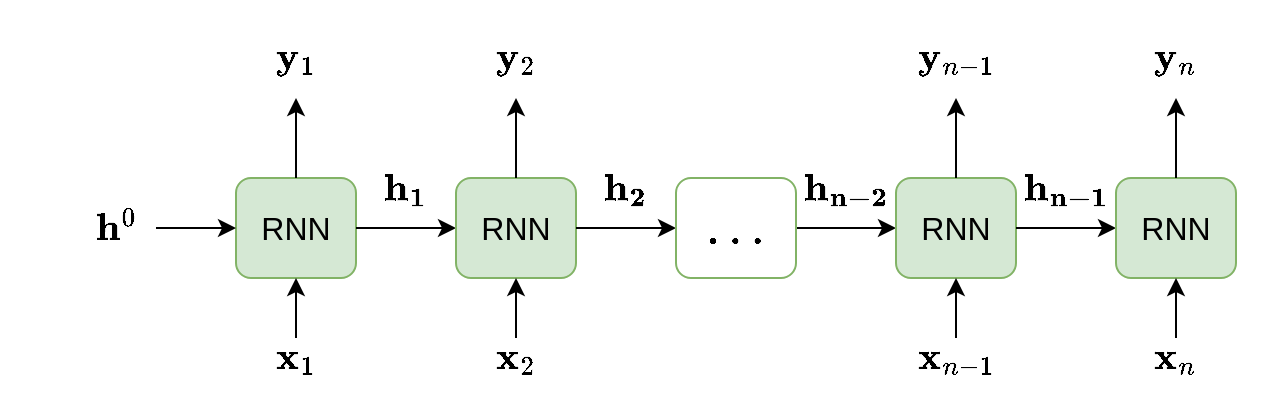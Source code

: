 <mxfile version="13.0.0" type="device"><diagram id="m27D4IOK1yT9-Lf7kLcE" name="Page-1"><mxGraphModel dx="1888" dy="549" grid="1" gridSize="10" guides="1" tooltips="1" connect="1" arrows="1" fold="1" page="1" pageScale="1" pageWidth="850" pageHeight="1100" math="1" shadow="0"><root><mxCell id="0"/><mxCell id="1" parent="0"/><mxCell id="8pJi3WkguMr9OsLLgRA7-2" value="RNN" style="rounded=1;whiteSpace=wrap;html=1;fontSize=16;fillColor=#d5e8d4;strokeColor=#82b366;" parent="1" vertex="1"><mxGeometry x="90" y="200" width="60" height="50" as="geometry"/></mxCell><mxCell id="8pJi3WkguMr9OsLLgRA7-4" value="&lt;span style=&quot;font-weight: 400&quot;&gt;\(\mathbf{x}_1\)&lt;/span&gt;" style="text;html=1;strokeColor=none;fillColor=none;align=center;verticalAlign=middle;whiteSpace=wrap;rounded=0;fontSize=16;fontColor=#000000;fontStyle=1" parent="1" vertex="1"><mxGeometry x="100" y="280" width="40" height="20" as="geometry"/></mxCell><mxCell id="8pJi3WkguMr9OsLLgRA7-6" value="" style="endArrow=classic;html=1;fontSize=16;fontColor=#000000;exitX=0.5;exitY=0;exitDx=0;exitDy=0;entryX=0.5;entryY=1;entryDx=0;entryDy=0;" parent="1" target="8pJi3WkguMr9OsLLgRA7-2" edge="1"><mxGeometry width="50" height="50" relative="1" as="geometry"><mxPoint x="120" y="280" as="sourcePoint"/><mxPoint x="250" y="270" as="targetPoint"/></mxGeometry></mxCell><mxCell id="8pJi3WkguMr9OsLLgRA7-7" value="\(\mathbf{h}^{0}\)" style="text;html=1;strokeColor=none;fillColor=none;align=center;verticalAlign=middle;whiteSpace=wrap;rounded=0;fontSize=16;fontColor=#000000;" parent="1" vertex="1"><mxGeometry x="10" y="215" width="40" height="20" as="geometry"/></mxCell><mxCell id="8pJi3WkguMr9OsLLgRA7-9" value="" style="endArrow=classic;html=1;fontSize=16;fontColor=#000000;exitX=1;exitY=0.5;exitDx=0;exitDy=0;entryX=0;entryY=0.5;entryDx=0;entryDy=0;" parent="1" source="8pJi3WkguMr9OsLLgRA7-7" target="8pJi3WkguMr9OsLLgRA7-2" edge="1"><mxGeometry width="50" height="50" relative="1" as="geometry"><mxPoint x="380" y="310" as="sourcePoint"/><mxPoint x="430" y="260" as="targetPoint"/></mxGeometry></mxCell><mxCell id="8pJi3WkguMr9OsLLgRA7-10" value="" style="endArrow=classic;html=1;fontSize=16;fontColor=#000000;exitX=0.5;exitY=0;exitDx=0;exitDy=0;" parent="1" source="8pJi3WkguMr9OsLLgRA7-2" edge="1"><mxGeometry width="50" height="50" relative="1" as="geometry"><mxPoint x="380" y="310" as="sourcePoint"/><mxPoint x="120" y="160" as="targetPoint"/></mxGeometry></mxCell><mxCell id="8pJi3WkguMr9OsLLgRA7-11" value="\(\mathbf{y}_1\)" style="text;html=1;strokeColor=none;fillColor=none;align=center;verticalAlign=middle;whiteSpace=wrap;rounded=0;fontSize=16;fontColor=#000000;" parent="1" vertex="1"><mxGeometry x="100" y="130" width="40" height="20" as="geometry"/></mxCell><mxCell id="8pJi3WkguMr9OsLLgRA7-12" value="" style="endArrow=classic;html=1;fontSize=16;fontColor=#000000;exitX=1;exitY=0.5;exitDx=0;exitDy=0;entryX=0;entryY=0.5;entryDx=0;entryDy=0;" parent="1" source="8pJi3WkguMr9OsLLgRA7-2" target="8pJi3WkguMr9OsLLgRA7-13" edge="1"><mxGeometry width="50" height="50" relative="1" as="geometry"><mxPoint x="380" y="310" as="sourcePoint"/><mxPoint x="200" y="225" as="targetPoint"/></mxGeometry></mxCell><mxCell id="8pJi3WkguMr9OsLLgRA7-13" value="RNN" style="rounded=1;whiteSpace=wrap;html=1;fontSize=16;fillColor=#d5e8d4;strokeColor=#82b366;" parent="1" vertex="1"><mxGeometry x="200" y="200" width="60" height="50" as="geometry"/></mxCell><mxCell id="8pJi3WkguMr9OsLLgRA7-16" value="" style="endArrow=classic;html=1;fontSize=16;fontColor=#000000;exitX=0.5;exitY=0;exitDx=0;exitDy=0;entryX=0.5;entryY=1;entryDx=0;entryDy=0;" parent="1" target="8pJi3WkguMr9OsLLgRA7-13" edge="1"><mxGeometry width="50" height="50" relative="1" as="geometry"><mxPoint x="230" y="280" as="sourcePoint"/><mxPoint x="360" y="270" as="targetPoint"/></mxGeometry></mxCell><mxCell id="8pJi3WkguMr9OsLLgRA7-17" value="" style="endArrow=classic;html=1;fontSize=16;fontColor=#000000;exitX=0.5;exitY=0;exitDx=0;exitDy=0;" parent="1" source="8pJi3WkguMr9OsLLgRA7-13" edge="1"><mxGeometry width="50" height="50" relative="1" as="geometry"><mxPoint x="490" y="310" as="sourcePoint"/><mxPoint x="230" y="160" as="targetPoint"/></mxGeometry></mxCell><mxCell id="8pJi3WkguMr9OsLLgRA7-18" value="\(\mathbf{y}_2\)" style="text;html=1;strokeColor=none;fillColor=none;align=center;verticalAlign=middle;whiteSpace=wrap;rounded=0;fontSize=16;fontColor=#000000;" parent="1" vertex="1"><mxGeometry x="210" y="130" width="40" height="20" as="geometry"/></mxCell><mxCell id="8pJi3WkguMr9OsLLgRA7-19" value="" style="endArrow=classic;html=1;fontSize=16;fontColor=#000000;exitX=1;exitY=0.5;exitDx=0;exitDy=0;entryX=0;entryY=0.5;entryDx=0;entryDy=0;" parent="1" source="8pJi3WkguMr9OsLLgRA7-13" edge="1"><mxGeometry width="50" height="50" relative="1" as="geometry"><mxPoint x="490" y="310" as="sourcePoint"/><mxPoint x="310" y="225" as="targetPoint"/></mxGeometry></mxCell><mxCell id="8pJi3WkguMr9OsLLgRA7-20" value="&lt;span style=&quot;font-weight: 400&quot;&gt;\(\mathbf{x}_2\)&lt;/span&gt;" style="text;html=1;strokeColor=none;fillColor=none;align=center;verticalAlign=middle;whiteSpace=wrap;rounded=0;fontSize=16;fontColor=#000000;fontStyle=1" parent="1" vertex="1"><mxGeometry x="210" y="280" width="40" height="20" as="geometry"/></mxCell><mxCell id="8pJi3WkguMr9OsLLgRA7-26" value="" style="endArrow=classic;html=1;fontSize=16;fontColor=#000000;exitX=1;exitY=0.5;exitDx=0;exitDy=0;entryX=0;entryY=0.5;entryDx=0;entryDy=0;" parent="1" target="8pJi3WkguMr9OsLLgRA7-31" edge="1"><mxGeometry width="50" height="50" relative="1" as="geometry"><mxPoint x="370" y="225" as="sourcePoint"/><mxPoint x="420" y="225" as="targetPoint"/></mxGeometry></mxCell><mxCell id="8pJi3WkguMr9OsLLgRA7-31" value="RNN" style="rounded=1;whiteSpace=wrap;html=1;fontSize=16;fillColor=#d5e8d4;strokeColor=#82b366;" parent="1" vertex="1"><mxGeometry x="420" y="200" width="60" height="50" as="geometry"/></mxCell><mxCell id="8pJi3WkguMr9OsLLgRA7-33" value="" style="endArrow=classic;html=1;fontSize=16;fontColor=#000000;exitX=0.5;exitY=0;exitDx=0;exitDy=0;entryX=0.5;entryY=1;entryDx=0;entryDy=0;" parent="1" target="8pJi3WkguMr9OsLLgRA7-31" edge="1"><mxGeometry width="50" height="50" relative="1" as="geometry"><mxPoint x="450" y="280" as="sourcePoint"/><mxPoint x="580" y="270" as="targetPoint"/></mxGeometry></mxCell><mxCell id="8pJi3WkguMr9OsLLgRA7-34" value="" style="endArrow=classic;html=1;fontSize=16;fontColor=#000000;exitX=0.5;exitY=0;exitDx=0;exitDy=0;" parent="1" source="8pJi3WkguMr9OsLLgRA7-31" edge="1"><mxGeometry width="50" height="50" relative="1" as="geometry"><mxPoint x="710" y="310" as="sourcePoint"/><mxPoint x="450" y="160" as="targetPoint"/></mxGeometry></mxCell><mxCell id="8pJi3WkguMr9OsLLgRA7-35" value="\(\mathbf{y}_{n-1}\)" style="text;html=1;strokeColor=none;fillColor=none;align=center;verticalAlign=middle;whiteSpace=wrap;rounded=0;fontSize=16;fontColor=#000000;" parent="1" vertex="1"><mxGeometry x="430" y="130" width="40" height="20" as="geometry"/></mxCell><mxCell id="8pJi3WkguMr9OsLLgRA7-36" value="" style="endArrow=classic;html=1;fontSize=16;fontColor=#000000;exitX=1;exitY=0.5;exitDx=0;exitDy=0;entryX=0;entryY=0.5;entryDx=0;entryDy=0;" parent="1" source="8pJi3WkguMr9OsLLgRA7-31" target="8pJi3WkguMr9OsLLgRA7-39" edge="1"><mxGeometry width="50" height="50" relative="1" as="geometry"><mxPoint x="830" y="310" as="sourcePoint"/><mxPoint x="540" y="225" as="targetPoint"/></mxGeometry></mxCell><mxCell id="8pJi3WkguMr9OsLLgRA7-37" value="&lt;span style=&quot;font-weight: 400&quot;&gt;\(\mathbf{x}_{n-1}\)&lt;/span&gt;" style="text;html=1;strokeColor=none;fillColor=none;align=center;verticalAlign=middle;whiteSpace=wrap;rounded=0;fontSize=16;fontColor=#000000;fontStyle=1" parent="1" vertex="1"><mxGeometry x="430" y="280" width="40" height="20" as="geometry"/></mxCell><mxCell id="8pJi3WkguMr9OsLLgRA7-39" value="RNN" style="rounded=1;whiteSpace=wrap;html=1;fontSize=16;fillColor=#d5e8d4;strokeColor=#82b366;" parent="1" vertex="1"><mxGeometry x="530" y="200" width="60" height="50" as="geometry"/></mxCell><mxCell id="8pJi3WkguMr9OsLLgRA7-41" value="" style="endArrow=classic;html=1;fontSize=16;fontColor=#000000;exitX=0.5;exitY=0;exitDx=0;exitDy=0;entryX=0.5;entryY=1;entryDx=0;entryDy=0;" parent="1" target="8pJi3WkguMr9OsLLgRA7-39" edge="1"><mxGeometry width="50" height="50" relative="1" as="geometry"><mxPoint x="560" y="280" as="sourcePoint"/><mxPoint x="690" y="270" as="targetPoint"/></mxGeometry></mxCell><mxCell id="8pJi3WkguMr9OsLLgRA7-42" value="" style="endArrow=classic;html=1;fontSize=16;fontColor=#000000;exitX=0.5;exitY=0;exitDx=0;exitDy=0;" parent="1" source="8pJi3WkguMr9OsLLgRA7-39" edge="1"><mxGeometry width="50" height="50" relative="1" as="geometry"><mxPoint x="820" y="310" as="sourcePoint"/><mxPoint x="560" y="160" as="targetPoint"/></mxGeometry></mxCell><mxCell id="8pJi3WkguMr9OsLLgRA7-43" value="\(\mathbf{y}_n\)" style="text;html=1;strokeColor=none;fillColor=none;align=center;verticalAlign=middle;whiteSpace=wrap;rounded=0;fontSize=16;fontColor=#000000;" parent="1" vertex="1"><mxGeometry x="540" y="130" width="40" height="20" as="geometry"/></mxCell><mxCell id="8pJi3WkguMr9OsLLgRA7-45" value="&lt;span style=&quot;font-weight: 400&quot;&gt;\(\mathbf{x}_n\)&lt;/span&gt;" style="text;html=1;strokeColor=none;fillColor=none;align=center;verticalAlign=middle;whiteSpace=wrap;rounded=0;fontSize=16;fontColor=#000000;fontStyle=1" parent="1" vertex="1"><mxGeometry x="540" y="280" width="40" height="20" as="geometry"/></mxCell><mxCell id="8pJi3WkguMr9OsLLgRA7-53" value="\(\mathbf{h_1}\)" style="text;html=1;strokeColor=none;fillColor=none;align=center;verticalAlign=middle;whiteSpace=wrap;rounded=0;fontSize=16;fontColor=#000000;" parent="1" vertex="1"><mxGeometry x="155" y="195" width="40" height="20" as="geometry"/></mxCell><mxCell id="8pJi3WkguMr9OsLLgRA7-54" value="\(\mathbf{h_2}\)" style="text;html=1;strokeColor=none;fillColor=none;align=center;verticalAlign=middle;whiteSpace=wrap;rounded=0;fontSize=16;fontColor=#000000;" parent="1" vertex="1"><mxGeometry x="265" y="195" width="40" height="20" as="geometry"/></mxCell><mxCell id="8pJi3WkguMr9OsLLgRA7-55" value="\(\mathbf{h_{n-2}}\)" style="text;html=1;strokeColor=none;fillColor=none;align=center;verticalAlign=middle;whiteSpace=wrap;rounded=0;fontSize=16;fontColor=#000000;" parent="1" vertex="1"><mxGeometry x="375" y="195" width="40" height="20" as="geometry"/></mxCell><mxCell id="8pJi3WkguMr9OsLLgRA7-56" value="\(\mathbf{h_{n -1}}\)" style="text;html=1;strokeColor=none;fillColor=none;align=center;verticalAlign=middle;whiteSpace=wrap;rounded=0;fontSize=16;fontColor=#000000;" parent="1" vertex="1"><mxGeometry x="485" y="195" width="40" height="20" as="geometry"/></mxCell><mxCell id="NR-ftqMAsrrjMqQrbsqh-3" value="&lt;span style=&quot;font-size: 21px&quot;&gt;\(\dots\)&lt;/span&gt;" style="rounded=1;whiteSpace=wrap;html=1;fontSize=16;fillColor=#ffffff;strokeColor=#82b366;" vertex="1" parent="1"><mxGeometry x="310" y="200" width="60" height="50" as="geometry"/></mxCell></root></mxGraphModel></diagram></mxfile>